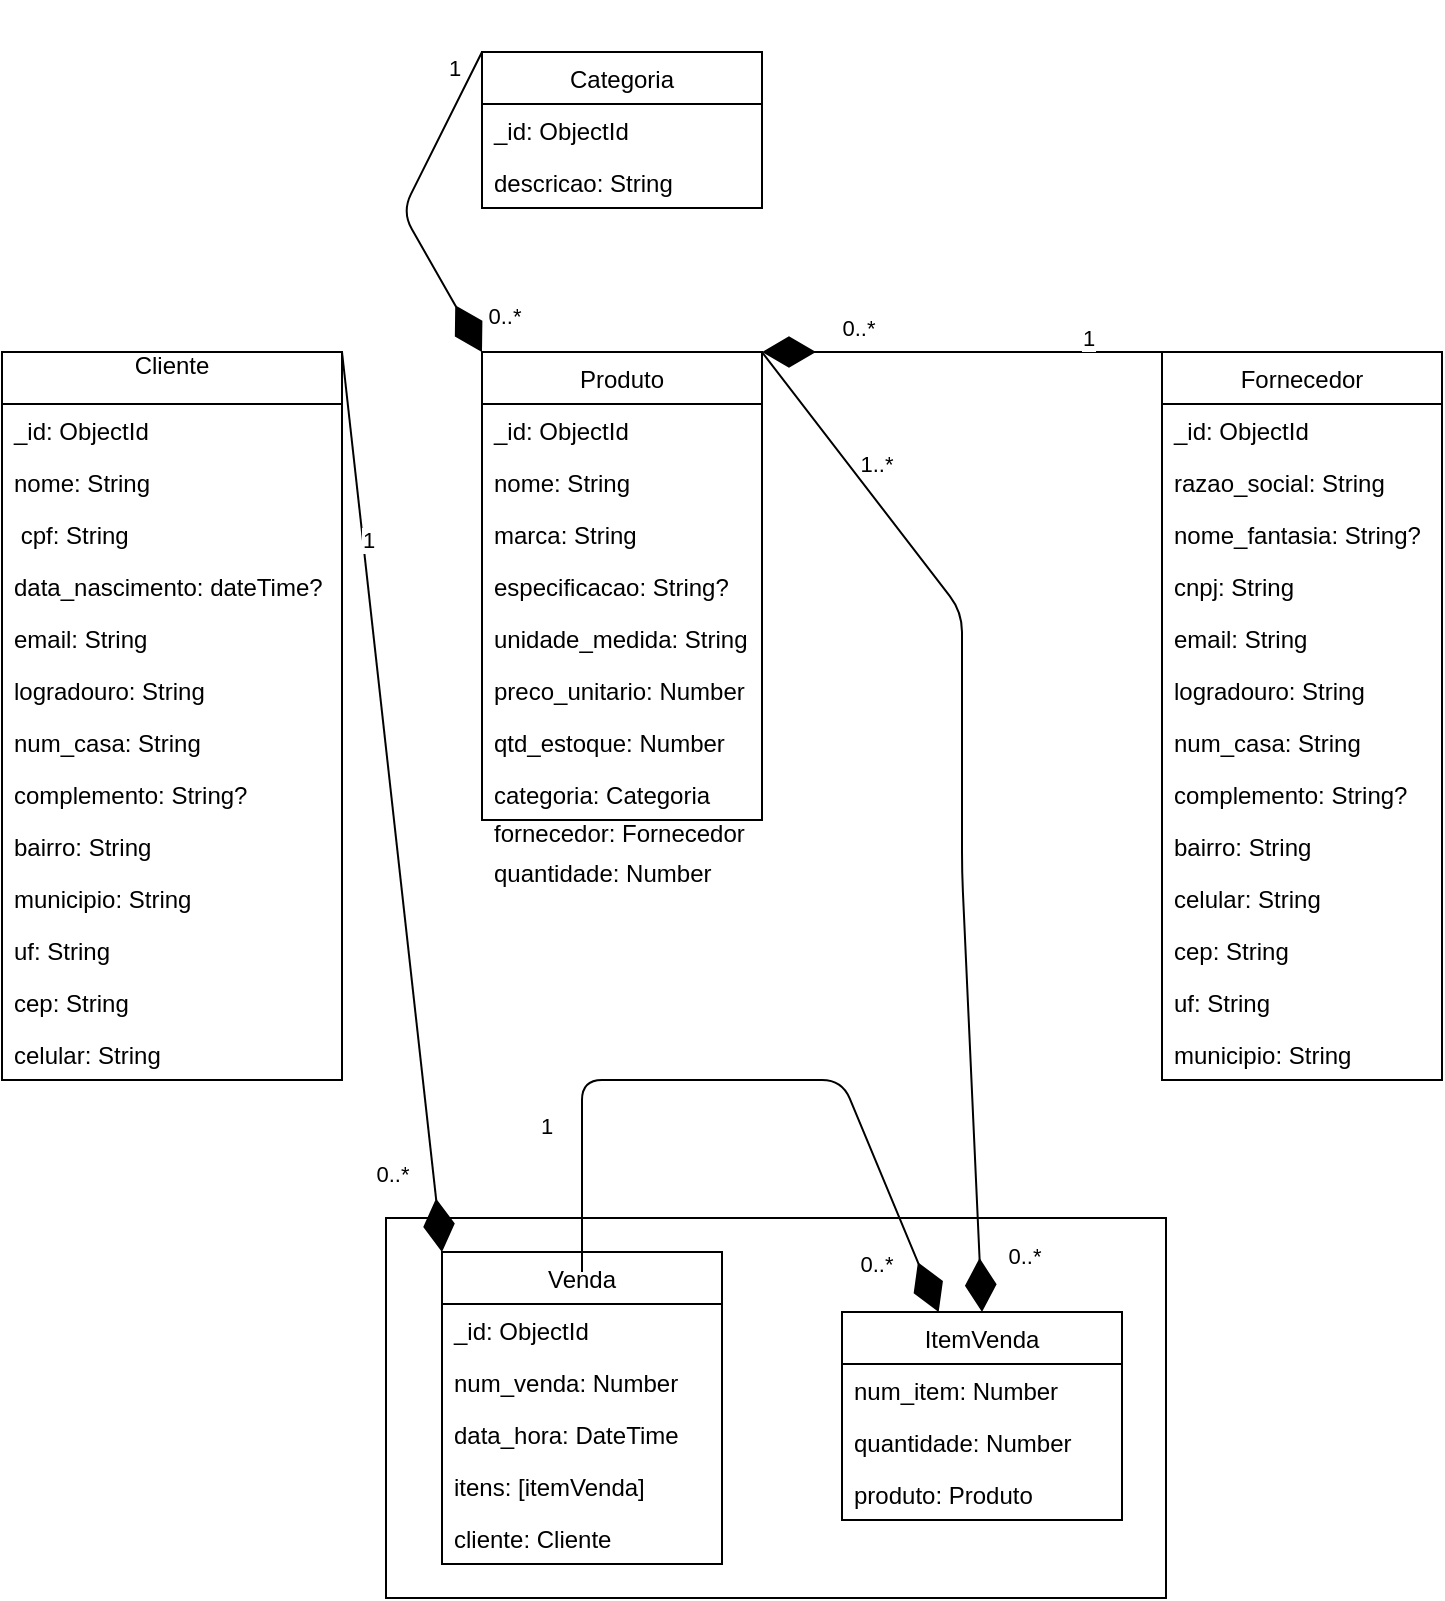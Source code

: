 <mxfile>
    <diagram id="ebA7SWSWgC-xiE0vqHRn" name="Page-1">
        <mxGraphModel dx="373" dy="291" grid="1" gridSize="10" guides="1" tooltips="1" connect="1" arrows="1" fold="1" page="1" pageScale="1" pageWidth="827" pageHeight="1169" math="0" shadow="0">
            <root>
                <mxCell id="0"/>
                <mxCell id="1" parent="0"/>
                <mxCell id="2" value="Cliente&#10;" style="swimlane;fontStyle=0;childLayout=stackLayout;horizontal=1;startSize=26;fillColor=none;horizontalStack=0;resizeParent=1;resizeParentMax=0;resizeLast=0;collapsible=1;marginBottom=0;" parent="1" vertex="1">
                    <mxGeometry x="20" y="190" width="170" height="364" as="geometry"/>
                </mxCell>
                <mxCell id="3" value="_id: ObjectId" style="text;strokeColor=none;fillColor=none;align=left;verticalAlign=top;spacingLeft=4;spacingRight=4;overflow=hidden;rotatable=0;points=[[0,0.5],[1,0.5]];portConstraint=eastwest;" parent="2" vertex="1">
                    <mxGeometry y="26" width="170" height="26" as="geometry"/>
                </mxCell>
                <mxCell id="4" value="nome: String" style="text;strokeColor=none;fillColor=none;align=left;verticalAlign=top;spacingLeft=4;spacingRight=4;overflow=hidden;rotatable=0;points=[[0,0.5],[1,0.5]];portConstraint=eastwest;" parent="2" vertex="1">
                    <mxGeometry y="52" width="170" height="26" as="geometry"/>
                </mxCell>
                <mxCell id="5" value=" cpf: String" style="text;strokeColor=none;fillColor=none;align=left;verticalAlign=top;spacingLeft=4;spacingRight=4;overflow=hidden;rotatable=0;points=[[0,0.5],[1,0.5]];portConstraint=eastwest;" parent="2" vertex="1">
                    <mxGeometry y="78" width="170" height="26" as="geometry"/>
                </mxCell>
                <mxCell id="45" value="data_nascimento: dateTime?" style="text;strokeColor=none;fillColor=none;align=left;verticalAlign=top;spacingLeft=4;spacingRight=4;overflow=hidden;rotatable=0;points=[[0,0.5],[1,0.5]];portConstraint=eastwest;" parent="2" vertex="1">
                    <mxGeometry y="104" width="170" height="26" as="geometry"/>
                </mxCell>
                <mxCell id="48" value="email: String" style="text;strokeColor=none;fillColor=none;align=left;verticalAlign=top;spacingLeft=4;spacingRight=4;overflow=hidden;rotatable=0;points=[[0,0.5],[1,0.5]];portConstraint=eastwest;" parent="2" vertex="1">
                    <mxGeometry y="130" width="170" height="26" as="geometry"/>
                </mxCell>
                <mxCell id="49" value="logradouro: String" style="text;strokeColor=none;fillColor=none;align=left;verticalAlign=top;spacingLeft=4;spacingRight=4;overflow=hidden;rotatable=0;points=[[0,0.5],[1,0.5]];portConstraint=eastwest;" parent="2" vertex="1">
                    <mxGeometry y="156" width="170" height="26" as="geometry"/>
                </mxCell>
                <mxCell id="50" value="num_casa: String" style="text;strokeColor=none;fillColor=none;align=left;verticalAlign=top;spacingLeft=4;spacingRight=4;overflow=hidden;rotatable=0;points=[[0,0.5],[1,0.5]];portConstraint=eastwest;" parent="2" vertex="1">
                    <mxGeometry y="182" width="170" height="26" as="geometry"/>
                </mxCell>
                <mxCell id="51" value="complemento: String?" style="text;strokeColor=none;fillColor=none;align=left;verticalAlign=top;spacingLeft=4;spacingRight=4;overflow=hidden;rotatable=0;points=[[0,0.5],[1,0.5]];portConstraint=eastwest;" parent="2" vertex="1">
                    <mxGeometry y="208" width="170" height="26" as="geometry"/>
                </mxCell>
                <mxCell id="54" value="bairro: String" style="text;strokeColor=none;fillColor=none;align=left;verticalAlign=top;spacingLeft=4;spacingRight=4;overflow=hidden;rotatable=0;points=[[0,0.5],[1,0.5]];portConstraint=eastwest;" parent="2" vertex="1">
                    <mxGeometry y="234" width="170" height="26" as="geometry"/>
                </mxCell>
                <mxCell id="55" value="municipio: String" style="text;strokeColor=none;fillColor=none;align=left;verticalAlign=top;spacingLeft=4;spacingRight=4;overflow=hidden;rotatable=0;points=[[0,0.5],[1,0.5]];portConstraint=eastwest;" parent="2" vertex="1">
                    <mxGeometry y="260" width="170" height="26" as="geometry"/>
                </mxCell>
                <mxCell id="56" value="uf: String" style="text;strokeColor=none;fillColor=none;align=left;verticalAlign=top;spacingLeft=4;spacingRight=4;overflow=hidden;rotatable=0;points=[[0,0.5],[1,0.5]];portConstraint=eastwest;" parent="2" vertex="1">
                    <mxGeometry y="286" width="170" height="26" as="geometry"/>
                </mxCell>
                <mxCell id="57" value="cep: String" style="text;strokeColor=none;fillColor=none;align=left;verticalAlign=top;spacingLeft=4;spacingRight=4;overflow=hidden;rotatable=0;points=[[0,0.5],[1,0.5]];portConstraint=eastwest;" parent="2" vertex="1">
                    <mxGeometry y="312" width="170" height="26" as="geometry"/>
                </mxCell>
                <mxCell id="58" value="celular: String" style="text;strokeColor=none;fillColor=none;align=left;verticalAlign=top;spacingLeft=4;spacingRight=4;overflow=hidden;rotatable=0;points=[[0,0.5],[1,0.5]];portConstraint=eastwest;" parent="2" vertex="1">
                    <mxGeometry y="338" width="170" height="26" as="geometry"/>
                </mxCell>
                <mxCell id="6" value="Produto" style="swimlane;fontStyle=0;childLayout=stackLayout;horizontal=1;startSize=26;fillColor=none;horizontalStack=0;resizeParent=1;resizeParentMax=0;resizeLast=0;collapsible=1;marginBottom=0;" parent="1" vertex="1">
                    <mxGeometry x="260" y="190" width="140" height="234" as="geometry"/>
                </mxCell>
                <mxCell id="7" value="_id: ObjectId" style="text;strokeColor=none;fillColor=none;align=left;verticalAlign=top;spacingLeft=4;spacingRight=4;overflow=hidden;rotatable=0;points=[[0,0.5],[1,0.5]];portConstraint=eastwest;" parent="6" vertex="1">
                    <mxGeometry y="26" width="140" height="26" as="geometry"/>
                </mxCell>
                <mxCell id="8" value="nome: String" style="text;strokeColor=none;fillColor=none;align=left;verticalAlign=top;spacingLeft=4;spacingRight=4;overflow=hidden;rotatable=0;points=[[0,0.5],[1,0.5]];portConstraint=eastwest;" parent="6" vertex="1">
                    <mxGeometry y="52" width="140" height="26" as="geometry"/>
                </mxCell>
                <mxCell id="9" value="marca: String" style="text;strokeColor=none;fillColor=none;align=left;verticalAlign=top;spacingLeft=4;spacingRight=4;overflow=hidden;rotatable=0;points=[[0,0.5],[1,0.5]];portConstraint=eastwest;" parent="6" vertex="1">
                    <mxGeometry y="78" width="140" height="26" as="geometry"/>
                </mxCell>
                <mxCell id="59" value="especificacao: String?" style="text;strokeColor=none;fillColor=none;align=left;verticalAlign=top;spacingLeft=4;spacingRight=4;overflow=hidden;rotatable=0;points=[[0,0.5],[1,0.5]];portConstraint=eastwest;" parent="6" vertex="1">
                    <mxGeometry y="104" width="140" height="26" as="geometry"/>
                </mxCell>
                <mxCell id="60" value="unidade_medida: String" style="text;strokeColor=none;fillColor=none;align=left;verticalAlign=top;spacingLeft=4;spacingRight=4;overflow=hidden;rotatable=0;points=[[0,0.5],[1,0.5]];portConstraint=eastwest;" parent="6" vertex="1">
                    <mxGeometry y="130" width="140" height="26" as="geometry"/>
                </mxCell>
                <mxCell id="61" value="preco_unitario: Number" style="text;strokeColor=none;fillColor=none;align=left;verticalAlign=top;spacingLeft=4;spacingRight=4;overflow=hidden;rotatable=0;points=[[0,0.5],[1,0.5]];portConstraint=eastwest;" parent="6" vertex="1">
                    <mxGeometry y="156" width="140" height="26" as="geometry"/>
                </mxCell>
                <mxCell id="62" value="qtd_estoque: Number" style="text;strokeColor=none;fillColor=none;align=left;verticalAlign=top;spacingLeft=4;spacingRight=4;overflow=hidden;rotatable=0;points=[[0,0.5],[1,0.5]];portConstraint=eastwest;" parent="6" vertex="1">
                    <mxGeometry y="182" width="140" height="26" as="geometry"/>
                </mxCell>
                <mxCell id="68" value="categoria: Categoria&#10;&#10;fornecedor: " style="text;strokeColor=none;fillColor=none;align=left;verticalAlign=top;spacingLeft=4;spacingRight=4;overflow=hidden;rotatable=0;points=[[0,0.5],[1,0.5]];portConstraint=eastwest;" parent="6" vertex="1">
                    <mxGeometry y="208" width="140" height="26" as="geometry"/>
                </mxCell>
                <mxCell id="10" value="Categoria" style="swimlane;fontStyle=0;childLayout=stackLayout;horizontal=1;startSize=26;fillColor=none;horizontalStack=0;resizeParent=1;resizeParentMax=0;resizeLast=0;collapsible=1;marginBottom=0;" parent="1" vertex="1">
                    <mxGeometry x="260" y="40" width="140" height="78" as="geometry"/>
                </mxCell>
                <mxCell id="11" value="_id: ObjectId" style="text;strokeColor=none;fillColor=none;align=left;verticalAlign=top;spacingLeft=4;spacingRight=4;overflow=hidden;rotatable=0;points=[[0,0.5],[1,0.5]];portConstraint=eastwest;" parent="10" vertex="1">
                    <mxGeometry y="26" width="140" height="26" as="geometry"/>
                </mxCell>
                <mxCell id="12" value="descricao: String" style="text;strokeColor=none;fillColor=none;align=left;verticalAlign=top;spacingLeft=4;spacingRight=4;overflow=hidden;rotatable=0;points=[[0,0.5],[1,0.5]];portConstraint=eastwest;" parent="10" vertex="1">
                    <mxGeometry y="52" width="140" height="26" as="geometry"/>
                </mxCell>
                <mxCell id="14" value="Venda" style="swimlane;fontStyle=0;childLayout=stackLayout;horizontal=1;startSize=26;fillColor=none;horizontalStack=0;resizeParent=1;resizeParentMax=0;resizeLast=0;collapsible=1;marginBottom=0;" parent="1" vertex="1">
                    <mxGeometry x="240" y="640" width="140" height="156" as="geometry"/>
                </mxCell>
                <mxCell id="15" value="_id: ObjectId" style="text;strokeColor=none;fillColor=none;align=left;verticalAlign=top;spacingLeft=4;spacingRight=4;overflow=hidden;rotatable=0;points=[[0,0.5],[1,0.5]];portConstraint=eastwest;" parent="14" vertex="1">
                    <mxGeometry y="26" width="140" height="26" as="geometry"/>
                </mxCell>
                <mxCell id="16" value="num_venda: Number" style="text;strokeColor=none;fillColor=none;align=left;verticalAlign=top;spacingLeft=4;spacingRight=4;overflow=hidden;rotatable=0;points=[[0,0.5],[1,0.5]];portConstraint=eastwest;" parent="14" vertex="1">
                    <mxGeometry y="52" width="140" height="26" as="geometry"/>
                </mxCell>
                <mxCell id="17" value="data_hora: DateTime" style="text;strokeColor=none;fillColor=none;align=left;verticalAlign=top;spacingLeft=4;spacingRight=4;overflow=hidden;rotatable=0;points=[[0,0.5],[1,0.5]];portConstraint=eastwest;" parent="14" vertex="1">
                    <mxGeometry y="78" width="140" height="26" as="geometry"/>
                </mxCell>
                <mxCell id="66" value="itens: [itemVenda]" style="text;strokeColor=none;fillColor=none;align=left;verticalAlign=top;spacingLeft=4;spacingRight=4;overflow=hidden;rotatable=0;points=[[0,0.5],[1,0.5]];portConstraint=eastwest;" parent="14" vertex="1">
                    <mxGeometry y="104" width="140" height="26" as="geometry"/>
                </mxCell>
                <mxCell id="67" value="cliente: Cliente" style="text;strokeColor=none;fillColor=none;align=left;verticalAlign=top;spacingLeft=4;spacingRight=4;overflow=hidden;rotatable=0;points=[[0,0.5],[1,0.5]];portConstraint=eastwest;" parent="14" vertex="1">
                    <mxGeometry y="130" width="140" height="26" as="geometry"/>
                </mxCell>
                <mxCell id="20" value="Fornecedor" style="swimlane;fontStyle=0;childLayout=stackLayout;horizontal=1;startSize=26;fillColor=none;horizontalStack=0;resizeParent=1;resizeParentMax=0;resizeLast=0;collapsible=1;marginBottom=0;" parent="1" vertex="1">
                    <mxGeometry x="600" y="190" width="140" height="364" as="geometry"/>
                </mxCell>
                <mxCell id="21" value="_id: ObjectId" style="text;strokeColor=none;fillColor=none;align=left;verticalAlign=top;spacingLeft=4;spacingRight=4;overflow=hidden;rotatable=0;points=[[0,0.5],[1,0.5]];portConstraint=eastwest;" parent="20" vertex="1">
                    <mxGeometry y="26" width="140" height="26" as="geometry"/>
                </mxCell>
                <mxCell id="22" value="razao_social: String" style="text;strokeColor=none;fillColor=none;align=left;verticalAlign=top;spacingLeft=4;spacingRight=4;overflow=hidden;rotatable=0;points=[[0,0.5],[1,0.5]];portConstraint=eastwest;" parent="20" vertex="1">
                    <mxGeometry y="52" width="140" height="26" as="geometry"/>
                </mxCell>
                <mxCell id="23" value="nome_fantasia: String?" style="text;strokeColor=none;fillColor=none;align=left;verticalAlign=top;spacingLeft=4;spacingRight=4;overflow=hidden;rotatable=0;points=[[0,0.5],[1,0.5]];portConstraint=eastwest;" parent="20" vertex="1">
                    <mxGeometry y="78" width="140" height="26" as="geometry"/>
                </mxCell>
                <mxCell id="69" value="cnpj: String" style="text;strokeColor=none;fillColor=none;align=left;verticalAlign=top;spacingLeft=4;spacingRight=4;overflow=hidden;rotatable=0;points=[[0,0.5],[1,0.5]];portConstraint=eastwest;" parent="20" vertex="1">
                    <mxGeometry y="104" width="140" height="26" as="geometry"/>
                </mxCell>
                <mxCell id="70" value="email: String" style="text;strokeColor=none;fillColor=none;align=left;verticalAlign=top;spacingLeft=4;spacingRight=4;overflow=hidden;rotatable=0;points=[[0,0.5],[1,0.5]];portConstraint=eastwest;" parent="20" vertex="1">
                    <mxGeometry y="130" width="140" height="26" as="geometry"/>
                </mxCell>
                <mxCell id="71" value="logradouro: String" style="text;strokeColor=none;fillColor=none;align=left;verticalAlign=top;spacingLeft=4;spacingRight=4;overflow=hidden;rotatable=0;points=[[0,0.5],[1,0.5]];portConstraint=eastwest;" parent="20" vertex="1">
                    <mxGeometry y="156" width="140" height="26" as="geometry"/>
                </mxCell>
                <mxCell id="72" value="num_casa: String" style="text;strokeColor=none;fillColor=none;align=left;verticalAlign=top;spacingLeft=4;spacingRight=4;overflow=hidden;rotatable=0;points=[[0,0.5],[1,0.5]];portConstraint=eastwest;" parent="20" vertex="1">
                    <mxGeometry y="182" width="140" height="26" as="geometry"/>
                </mxCell>
                <mxCell id="73" value="complemento: String?" style="text;strokeColor=none;fillColor=none;align=left;verticalAlign=top;spacingLeft=4;spacingRight=4;overflow=hidden;rotatable=0;points=[[0,0.5],[1,0.5]];portConstraint=eastwest;" parent="20" vertex="1">
                    <mxGeometry y="208" width="140" height="26" as="geometry"/>
                </mxCell>
                <mxCell id="78" value="bairro: String" style="text;strokeColor=none;fillColor=none;align=left;verticalAlign=top;spacingLeft=4;spacingRight=4;overflow=hidden;rotatable=0;points=[[0,0.5],[1,0.5]];portConstraint=eastwest;" parent="20" vertex="1">
                    <mxGeometry y="234" width="140" height="26" as="geometry"/>
                </mxCell>
                <mxCell id="82" value="celular: String" style="text;strokeColor=none;fillColor=none;align=left;verticalAlign=top;spacingLeft=4;spacingRight=4;overflow=hidden;rotatable=0;points=[[0,0.5],[1,0.5]];portConstraint=eastwest;" parent="20" vertex="1">
                    <mxGeometry y="260" width="140" height="26" as="geometry"/>
                </mxCell>
                <mxCell id="81" value="cep: String" style="text;strokeColor=none;fillColor=none;align=left;verticalAlign=top;spacingLeft=4;spacingRight=4;overflow=hidden;rotatable=0;points=[[0,0.5],[1,0.5]];portConstraint=eastwest;" parent="20" vertex="1">
                    <mxGeometry y="286" width="140" height="26" as="geometry"/>
                </mxCell>
                <mxCell id="80" value="uf: String" style="text;strokeColor=none;fillColor=none;align=left;verticalAlign=top;spacingLeft=4;spacingRight=4;overflow=hidden;rotatable=0;points=[[0,0.5],[1,0.5]];portConstraint=eastwest;" parent="20" vertex="1">
                    <mxGeometry y="312" width="140" height="26" as="geometry"/>
                </mxCell>
                <mxCell id="79" value="municipio: String" style="text;strokeColor=none;fillColor=none;align=left;verticalAlign=top;spacingLeft=4;spacingRight=4;overflow=hidden;rotatable=0;points=[[0,0.5],[1,0.5]];portConstraint=eastwest;" parent="20" vertex="1">
                    <mxGeometry y="338" width="140" height="26" as="geometry"/>
                </mxCell>
                <mxCell id="25" value="" style="endArrow=diamondThin;endFill=1;endSize=24;html=1;exitX=1;exitY=0;exitDx=0;exitDy=0;entryX=0;entryY=0;entryDx=0;entryDy=0;" parent="1" source="2" target="14" edge="1">
                    <mxGeometry width="160" relative="1" as="geometry">
                        <mxPoint x="130" y="350" as="sourcePoint"/>
                        <mxPoint x="290" y="350" as="targetPoint"/>
                    </mxGeometry>
                </mxCell>
                <mxCell id="29" value="1" style="edgeLabel;html=1;align=center;verticalAlign=middle;resizable=0;points=[];" parent="25" vertex="1" connectable="0">
                    <mxGeometry x="-0.321" y="-2" relative="1" as="geometry">
                        <mxPoint x="-2" y="-59" as="offset"/>
                    </mxGeometry>
                </mxCell>
                <mxCell id="30" value="0..*" style="edgeLabel;html=1;align=center;verticalAlign=middle;resizable=0;points=[];" parent="25" vertex="1" connectable="0">
                    <mxGeometry x="0.825" relative="1" as="geometry">
                        <mxPoint x="-21" as="offset"/>
                    </mxGeometry>
                </mxCell>
                <mxCell id="27" value="" style="endArrow=diamondThin;endFill=1;endSize=24;html=1;exitX=0;exitY=0;exitDx=0;exitDy=0;" parent="1" source="20" edge="1">
                    <mxGeometry width="160" relative="1" as="geometry">
                        <mxPoint x="490" y="170" as="sourcePoint"/>
                        <mxPoint x="400" y="190" as="targetPoint"/>
                        <Array as="points"/>
                    </mxGeometry>
                </mxCell>
                <mxCell id="33" value="1" style="edgeLabel;html=1;align=center;verticalAlign=middle;resizable=0;points=[];" parent="27" vertex="1" connectable="0">
                    <mxGeometry x="-0.389" relative="1" as="geometry">
                        <mxPoint x="24" y="-7" as="offset"/>
                    </mxGeometry>
                </mxCell>
                <mxCell id="34" value="0..*" style="edgeLabel;html=1;align=center;verticalAlign=middle;resizable=0;points=[];" parent="27" vertex="1" connectable="0">
                    <mxGeometry x="0.526" y="-3" relative="1" as="geometry">
                        <mxPoint y="-9" as="offset"/>
                    </mxGeometry>
                </mxCell>
                <mxCell id="28" value="" style="endArrow=diamondThin;endFill=1;endSize=24;html=1;exitX=0;exitY=0;exitDx=0;exitDy=0;entryX=0;entryY=0;entryDx=0;entryDy=0;" parent="1" source="10" target="6" edge="1">
                    <mxGeometry width="160" relative="1" as="geometry">
                        <mxPoint x="440" y="30" as="sourcePoint"/>
                        <mxPoint x="600" y="30" as="targetPoint"/>
                        <Array as="points">
                            <mxPoint x="220" y="120"/>
                        </Array>
                    </mxGeometry>
                </mxCell>
                <mxCell id="35" value="1" style="edgeLabel;html=1;align=center;verticalAlign=middle;resizable=0;points=[];" parent="28" vertex="1" connectable="0">
                    <mxGeometry x="-0.598" y="1" relative="1" as="geometry">
                        <mxPoint y="-23" as="offset"/>
                    </mxGeometry>
                </mxCell>
                <mxCell id="36" value="0..*" style="edgeLabel;html=1;align=center;verticalAlign=middle;resizable=0;points=[];" parent="28" vertex="1" connectable="0">
                    <mxGeometry x="0.765" y="1" relative="1" as="geometry">
                        <mxPoint x="20" as="offset"/>
                    </mxGeometry>
                </mxCell>
                <mxCell id="83" value="ItemVenda" style="swimlane;fontStyle=0;childLayout=stackLayout;horizontal=1;startSize=26;fillColor=none;horizontalStack=0;resizeParent=1;resizeParentMax=0;resizeLast=0;collapsible=1;marginBottom=0;" parent="1" vertex="1">
                    <mxGeometry x="440" y="670" width="140" height="104" as="geometry"/>
                </mxCell>
                <mxCell id="84" value="num_item: Number" style="text;strokeColor=none;fillColor=none;align=left;verticalAlign=top;spacingLeft=4;spacingRight=4;overflow=hidden;rotatable=0;points=[[0,0.5],[1,0.5]];portConstraint=eastwest;" parent="83" vertex="1">
                    <mxGeometry y="26" width="140" height="26" as="geometry"/>
                </mxCell>
                <mxCell id="85" value="quantidade: Number" style="text;strokeColor=none;fillColor=none;align=left;verticalAlign=top;spacingLeft=4;spacingRight=4;overflow=hidden;rotatable=0;points=[[0,0.5],[1,0.5]];portConstraint=eastwest;" parent="83" vertex="1">
                    <mxGeometry y="52" width="140" height="26" as="geometry"/>
                </mxCell>
                <mxCell id="86" value="produto: Produto" style="text;strokeColor=none;fillColor=none;align=left;verticalAlign=top;spacingLeft=4;spacingRight=4;overflow=hidden;rotatable=0;points=[[0,0.5],[1,0.5]];portConstraint=eastwest;" parent="83" vertex="1">
                    <mxGeometry y="78" width="140" height="26" as="geometry"/>
                </mxCell>
                <mxCell id="90" value="" style="endArrow=diamondThin;endFill=1;endSize=24;html=1;entryX=0.5;entryY=0;entryDx=0;entryDy=0;" parent="1" edge="1" target="83">
                    <mxGeometry width="160" relative="1" as="geometry">
                        <mxPoint x="400" y="190" as="sourcePoint"/>
                        <mxPoint x="500" y="620" as="targetPoint"/>
                        <Array as="points">
                            <mxPoint x="500" y="320"/>
                            <mxPoint x="500" y="450"/>
                        </Array>
                    </mxGeometry>
                </mxCell>
                <mxCell id="91" value="0..*" style="edgeLabel;html=1;align=center;verticalAlign=middle;resizable=0;points=[];" parent="90" vertex="1" connectable="0">
                    <mxGeometry x="0.902" y="1" relative="1" as="geometry">
                        <mxPoint x="21" y="-3" as="offset"/>
                    </mxGeometry>
                </mxCell>
                <mxCell id="92" value="1..*" style="edgeLabel;html=1;align=center;verticalAlign=middle;resizable=0;points=[];" parent="90" vertex="1" connectable="0">
                    <mxGeometry x="-0.528" y="1" relative="1" as="geometry">
                        <mxPoint x="-18" y="-40" as="offset"/>
                    </mxGeometry>
                </mxCell>
                <mxCell id="93" value="0..*" style="endArrow=diamondThin;endFill=1;endSize=24;html=1;" parent="1" target="83" edge="1">
                    <mxGeometry x="0.802" y="-20" width="160" relative="1" as="geometry">
                        <mxPoint x="310" y="650" as="sourcePoint"/>
                        <mxPoint x="440.0" y="784" as="targetPoint"/>
                        <Array as="points">
                            <mxPoint x="310" y="554"/>
                            <mxPoint x="440" y="554"/>
                        </Array>
                        <mxPoint as="offset"/>
                    </mxGeometry>
                </mxCell>
                <mxCell id="95" value="1" style="edgeLabel;html=1;align=center;verticalAlign=middle;resizable=0;points=[];" parent="93" vertex="1" connectable="0">
                    <mxGeometry x="-0.324" y="3" relative="1" as="geometry">
                        <mxPoint x="-41" y="26" as="offset"/>
                    </mxGeometry>
                </mxCell>
                <mxCell id="98" value="fornecedor: Fornecedor" style="text;strokeColor=none;fillColor=none;align=left;verticalAlign=top;spacingLeft=4;spacingRight=4;overflow=hidden;rotatable=0;points=[[0,0.5],[1,0.5]];portConstraint=eastwest;" vertex="1" parent="1">
                    <mxGeometry x="260" y="417" width="140" height="26" as="geometry"/>
                </mxCell>
                <mxCell id="100" value="" style="whiteSpace=wrap;html=1;fillColor=none;" vertex="1" parent="1">
                    <mxGeometry x="212" y="623" width="390" height="190" as="geometry"/>
                </mxCell>
                <mxCell id="99" value="quantidade: Number" style="text;strokeColor=none;fillColor=none;align=left;verticalAlign=top;spacingLeft=4;spacingRight=4;overflow=hidden;rotatable=0;points=[[0,0.5],[1,0.5]];portConstraint=eastwest;" vertex="1" parent="1">
                    <mxGeometry x="260" y="437" width="140" height="26" as="geometry"/>
                </mxCell>
            </root>
        </mxGraphModel>
    </diagram>
</mxfile>